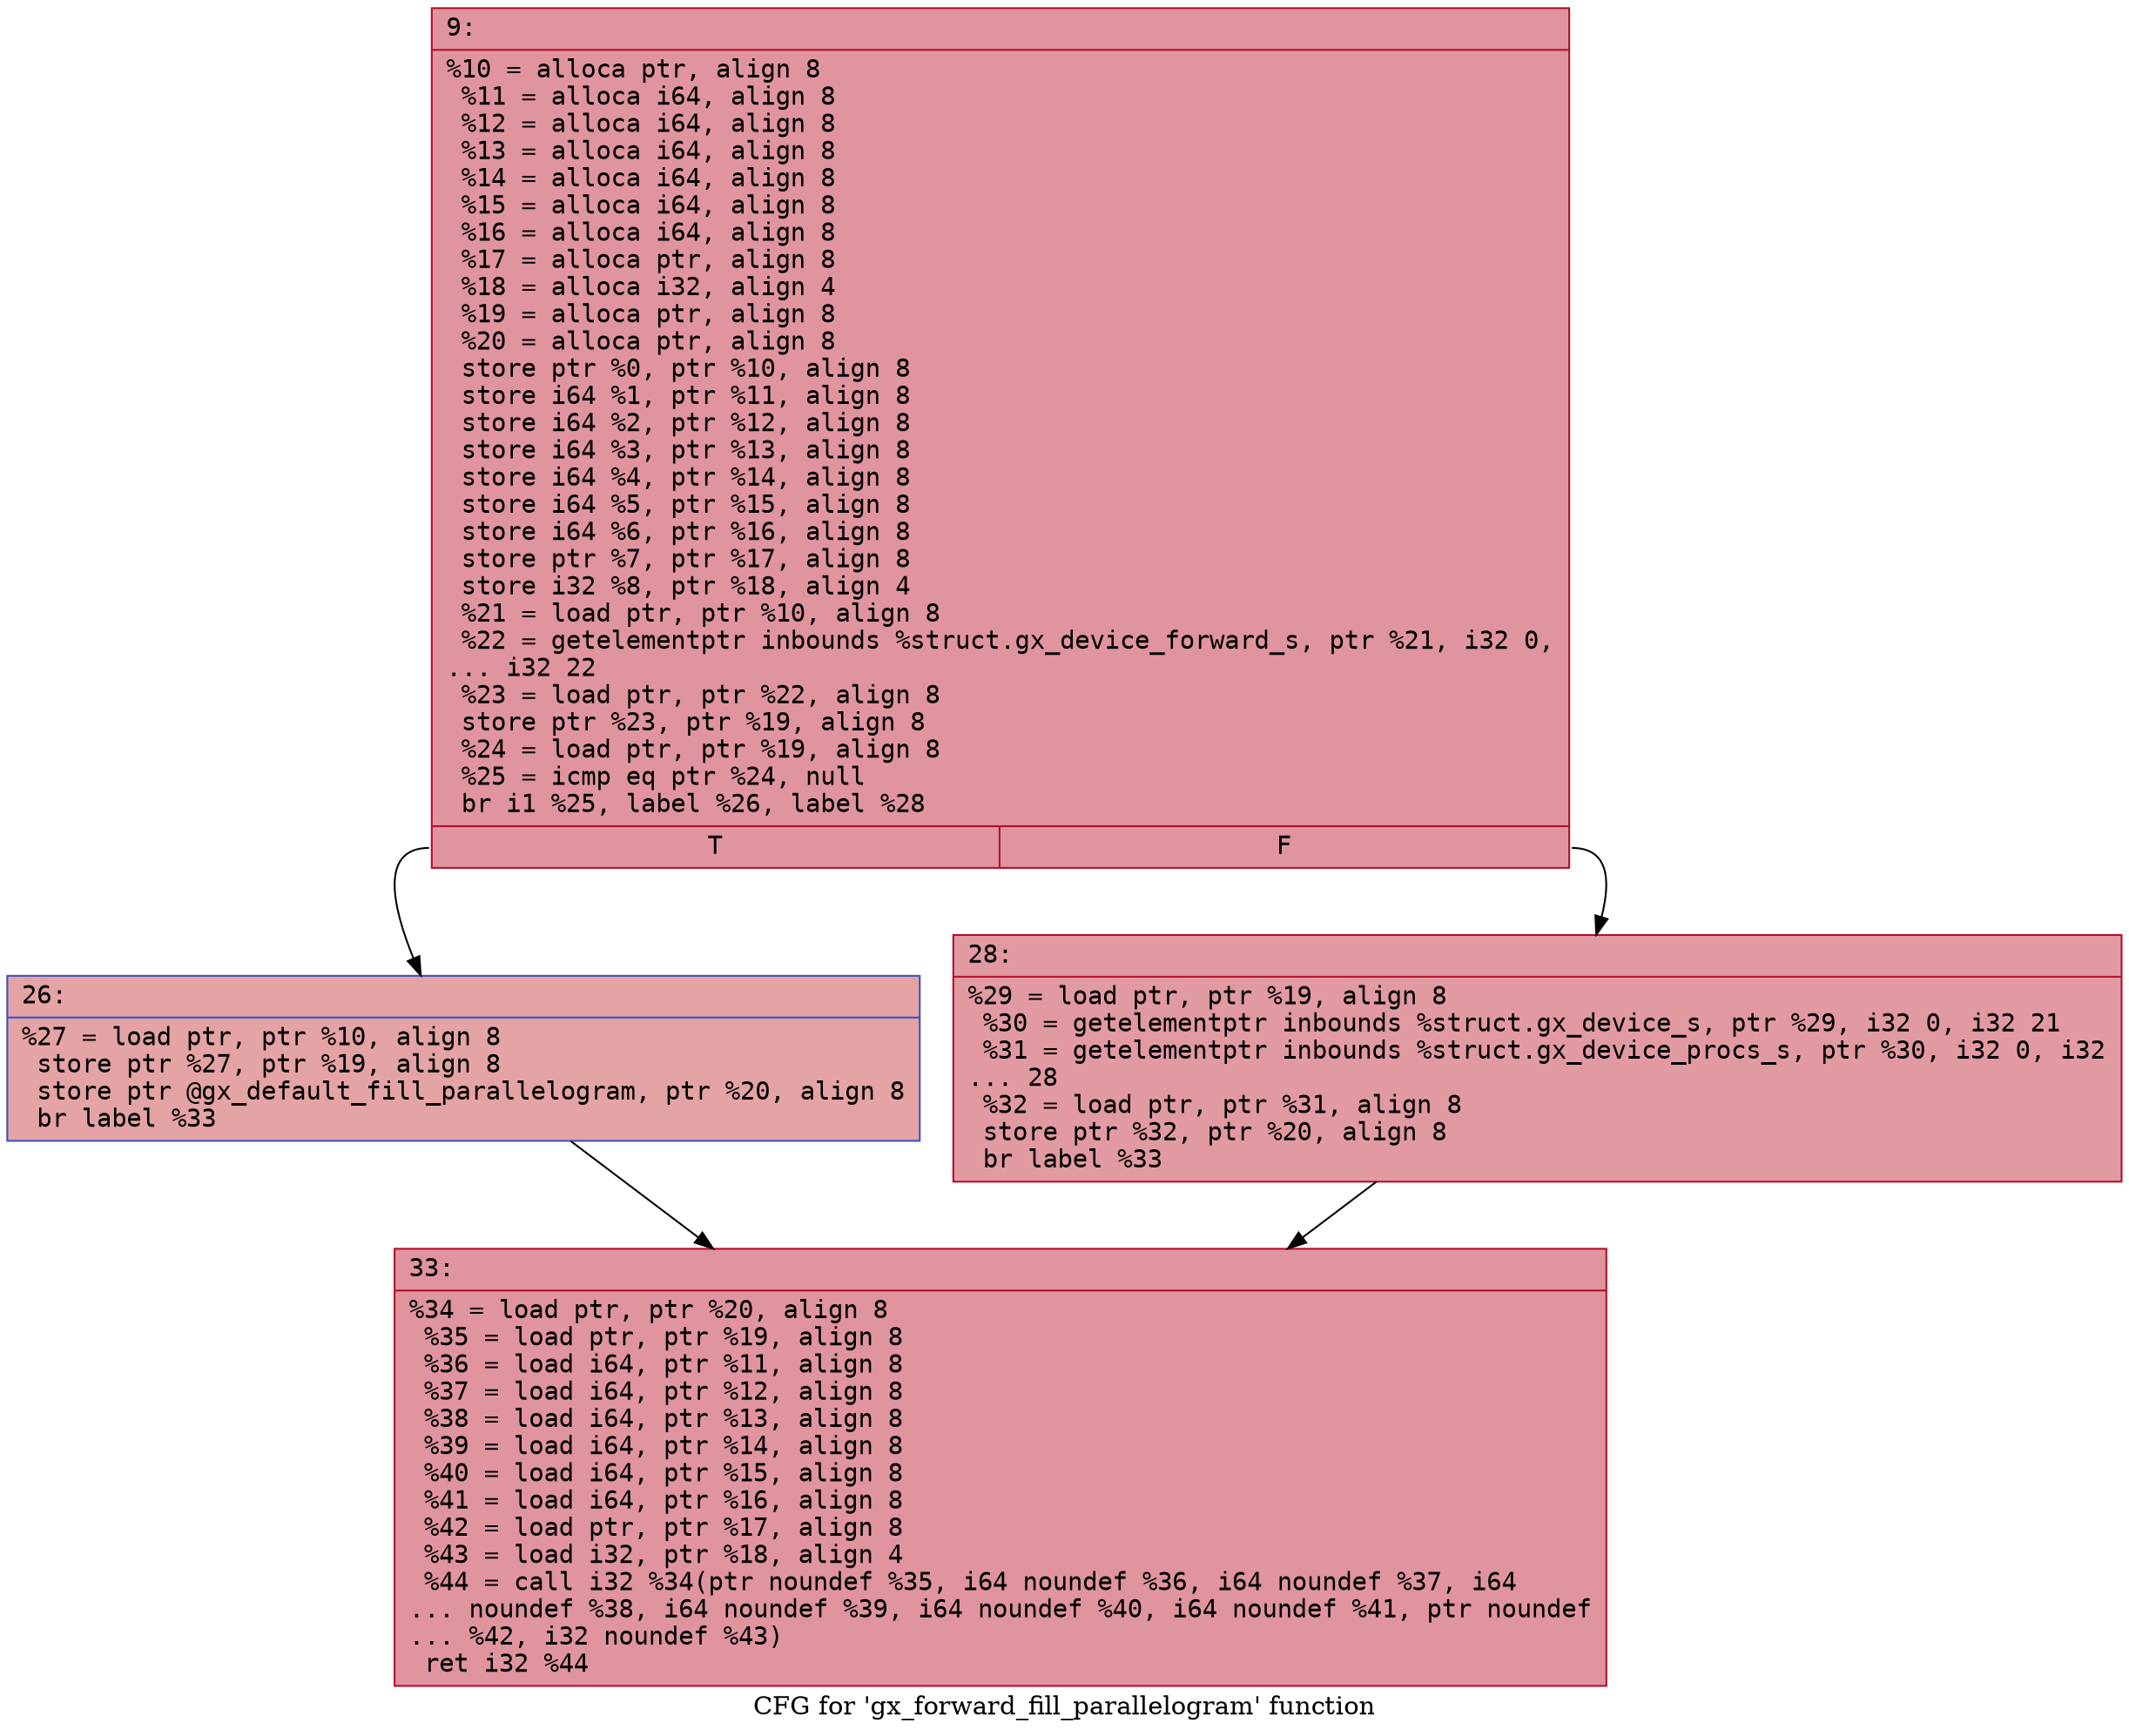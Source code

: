 digraph "CFG for 'gx_forward_fill_parallelogram' function" {
	label="CFG for 'gx_forward_fill_parallelogram' function";

	Node0x600003d9d270 [shape=record,color="#b70d28ff", style=filled, fillcolor="#b70d2870" fontname="Courier",label="{9:\l|  %10 = alloca ptr, align 8\l  %11 = alloca i64, align 8\l  %12 = alloca i64, align 8\l  %13 = alloca i64, align 8\l  %14 = alloca i64, align 8\l  %15 = alloca i64, align 8\l  %16 = alloca i64, align 8\l  %17 = alloca ptr, align 8\l  %18 = alloca i32, align 4\l  %19 = alloca ptr, align 8\l  %20 = alloca ptr, align 8\l  store ptr %0, ptr %10, align 8\l  store i64 %1, ptr %11, align 8\l  store i64 %2, ptr %12, align 8\l  store i64 %3, ptr %13, align 8\l  store i64 %4, ptr %14, align 8\l  store i64 %5, ptr %15, align 8\l  store i64 %6, ptr %16, align 8\l  store ptr %7, ptr %17, align 8\l  store i32 %8, ptr %18, align 4\l  %21 = load ptr, ptr %10, align 8\l  %22 = getelementptr inbounds %struct.gx_device_forward_s, ptr %21, i32 0,\l... i32 22\l  %23 = load ptr, ptr %22, align 8\l  store ptr %23, ptr %19, align 8\l  %24 = load ptr, ptr %19, align 8\l  %25 = icmp eq ptr %24, null\l  br i1 %25, label %26, label %28\l|{<s0>T|<s1>F}}"];
	Node0x600003d9d270:s0 -> Node0x600003d9d2c0[tooltip="9 -> 26\nProbability 37.50%" ];
	Node0x600003d9d270:s1 -> Node0x600003d9d310[tooltip="9 -> 28\nProbability 62.50%" ];
	Node0x600003d9d2c0 [shape=record,color="#3d50c3ff", style=filled, fillcolor="#c32e3170" fontname="Courier",label="{26:\l|  %27 = load ptr, ptr %10, align 8\l  store ptr %27, ptr %19, align 8\l  store ptr @gx_default_fill_parallelogram, ptr %20, align 8\l  br label %33\l}"];
	Node0x600003d9d2c0 -> Node0x600003d9d360[tooltip="26 -> 33\nProbability 100.00%" ];
	Node0x600003d9d310 [shape=record,color="#b70d28ff", style=filled, fillcolor="#bb1b2c70" fontname="Courier",label="{28:\l|  %29 = load ptr, ptr %19, align 8\l  %30 = getelementptr inbounds %struct.gx_device_s, ptr %29, i32 0, i32 21\l  %31 = getelementptr inbounds %struct.gx_device_procs_s, ptr %30, i32 0, i32\l... 28\l  %32 = load ptr, ptr %31, align 8\l  store ptr %32, ptr %20, align 8\l  br label %33\l}"];
	Node0x600003d9d310 -> Node0x600003d9d360[tooltip="28 -> 33\nProbability 100.00%" ];
	Node0x600003d9d360 [shape=record,color="#b70d28ff", style=filled, fillcolor="#b70d2870" fontname="Courier",label="{33:\l|  %34 = load ptr, ptr %20, align 8\l  %35 = load ptr, ptr %19, align 8\l  %36 = load i64, ptr %11, align 8\l  %37 = load i64, ptr %12, align 8\l  %38 = load i64, ptr %13, align 8\l  %39 = load i64, ptr %14, align 8\l  %40 = load i64, ptr %15, align 8\l  %41 = load i64, ptr %16, align 8\l  %42 = load ptr, ptr %17, align 8\l  %43 = load i32, ptr %18, align 4\l  %44 = call i32 %34(ptr noundef %35, i64 noundef %36, i64 noundef %37, i64\l... noundef %38, i64 noundef %39, i64 noundef %40, i64 noundef %41, ptr noundef\l... %42, i32 noundef %43)\l  ret i32 %44\l}"];
}
